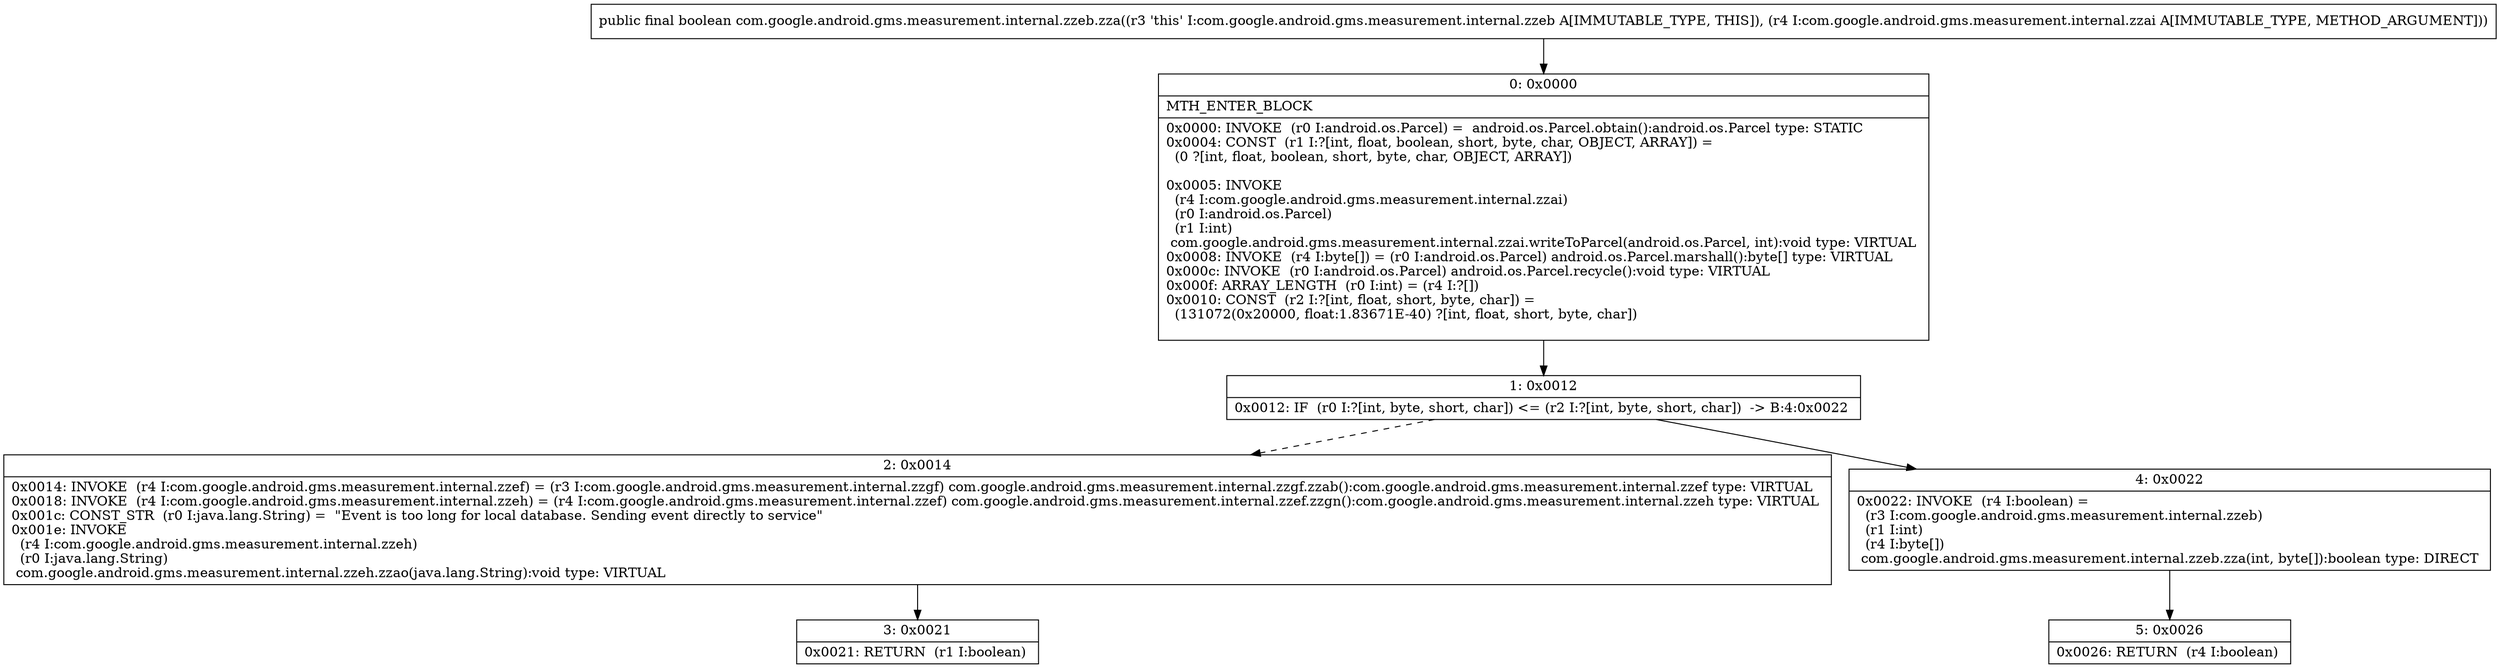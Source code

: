 digraph "CFG forcom.google.android.gms.measurement.internal.zzeb.zza(Lcom\/google\/android\/gms\/measurement\/internal\/zzai;)Z" {
Node_0 [shape=record,label="{0\:\ 0x0000|MTH_ENTER_BLOCK\l|0x0000: INVOKE  (r0 I:android.os.Parcel) =  android.os.Parcel.obtain():android.os.Parcel type: STATIC \l0x0004: CONST  (r1 I:?[int, float, boolean, short, byte, char, OBJECT, ARRAY]) = \l  (0 ?[int, float, boolean, short, byte, char, OBJECT, ARRAY])\l \l0x0005: INVOKE  \l  (r4 I:com.google.android.gms.measurement.internal.zzai)\l  (r0 I:android.os.Parcel)\l  (r1 I:int)\l com.google.android.gms.measurement.internal.zzai.writeToParcel(android.os.Parcel, int):void type: VIRTUAL \l0x0008: INVOKE  (r4 I:byte[]) = (r0 I:android.os.Parcel) android.os.Parcel.marshall():byte[] type: VIRTUAL \l0x000c: INVOKE  (r0 I:android.os.Parcel) android.os.Parcel.recycle():void type: VIRTUAL \l0x000f: ARRAY_LENGTH  (r0 I:int) = (r4 I:?[]) \l0x0010: CONST  (r2 I:?[int, float, short, byte, char]) = \l  (131072(0x20000, float:1.83671E\-40) ?[int, float, short, byte, char])\l \l}"];
Node_1 [shape=record,label="{1\:\ 0x0012|0x0012: IF  (r0 I:?[int, byte, short, char]) \<= (r2 I:?[int, byte, short, char])  \-\> B:4:0x0022 \l}"];
Node_2 [shape=record,label="{2\:\ 0x0014|0x0014: INVOKE  (r4 I:com.google.android.gms.measurement.internal.zzef) = (r3 I:com.google.android.gms.measurement.internal.zzgf) com.google.android.gms.measurement.internal.zzgf.zzab():com.google.android.gms.measurement.internal.zzef type: VIRTUAL \l0x0018: INVOKE  (r4 I:com.google.android.gms.measurement.internal.zzeh) = (r4 I:com.google.android.gms.measurement.internal.zzef) com.google.android.gms.measurement.internal.zzef.zzgn():com.google.android.gms.measurement.internal.zzeh type: VIRTUAL \l0x001c: CONST_STR  (r0 I:java.lang.String) =  \"Event is too long for local database. Sending event directly to service\" \l0x001e: INVOKE  \l  (r4 I:com.google.android.gms.measurement.internal.zzeh)\l  (r0 I:java.lang.String)\l com.google.android.gms.measurement.internal.zzeh.zzao(java.lang.String):void type: VIRTUAL \l}"];
Node_3 [shape=record,label="{3\:\ 0x0021|0x0021: RETURN  (r1 I:boolean) \l}"];
Node_4 [shape=record,label="{4\:\ 0x0022|0x0022: INVOKE  (r4 I:boolean) = \l  (r3 I:com.google.android.gms.measurement.internal.zzeb)\l  (r1 I:int)\l  (r4 I:byte[])\l com.google.android.gms.measurement.internal.zzeb.zza(int, byte[]):boolean type: DIRECT \l}"];
Node_5 [shape=record,label="{5\:\ 0x0026|0x0026: RETURN  (r4 I:boolean) \l}"];
MethodNode[shape=record,label="{public final boolean com.google.android.gms.measurement.internal.zzeb.zza((r3 'this' I:com.google.android.gms.measurement.internal.zzeb A[IMMUTABLE_TYPE, THIS]), (r4 I:com.google.android.gms.measurement.internal.zzai A[IMMUTABLE_TYPE, METHOD_ARGUMENT])) }"];
MethodNode -> Node_0;
Node_0 -> Node_1;
Node_1 -> Node_2[style=dashed];
Node_1 -> Node_4;
Node_2 -> Node_3;
Node_4 -> Node_5;
}


